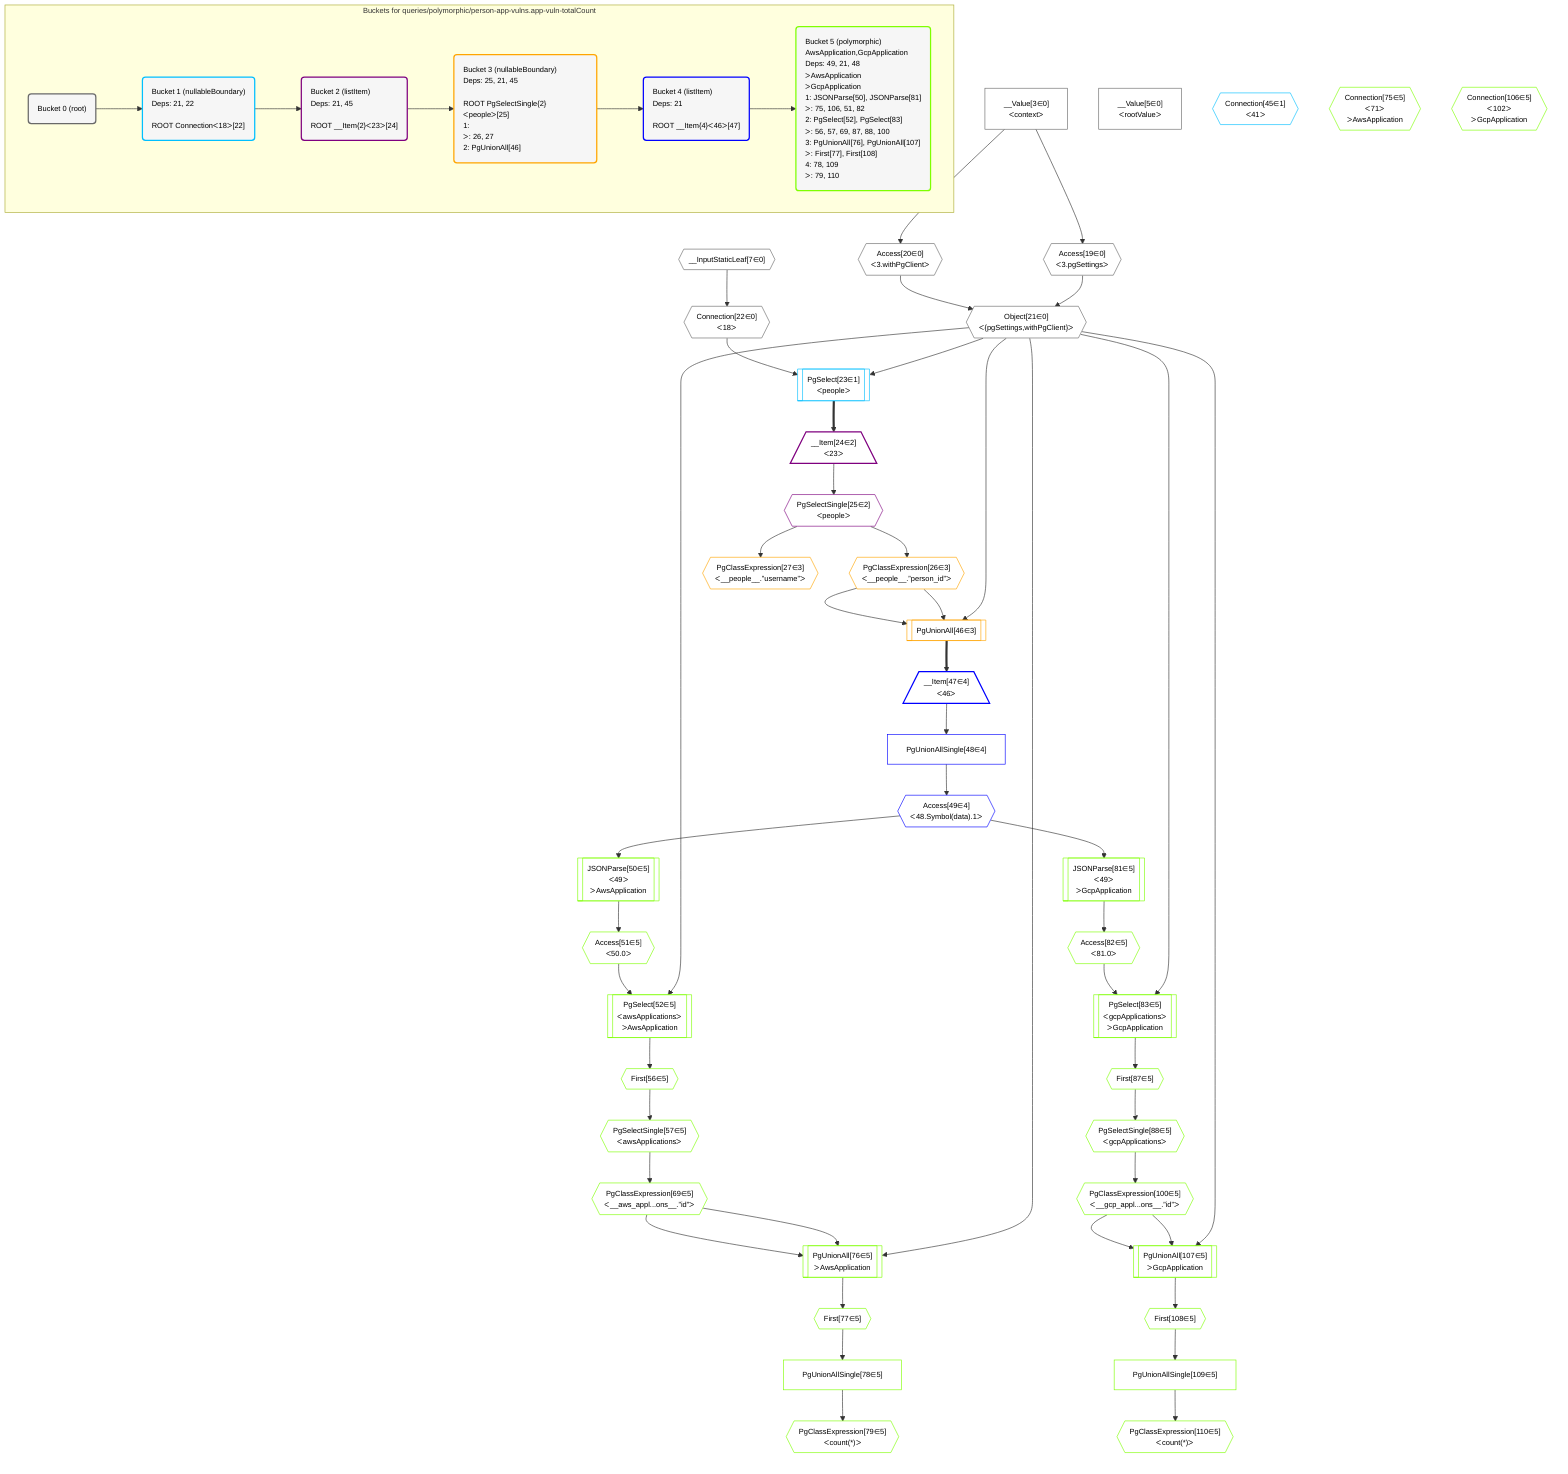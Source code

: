%%{init: {'themeVariables': { 'fontSize': '12px'}}}%%
graph TD
    classDef path fill:#eee,stroke:#000,color:#000
    classDef plan fill:#fff,stroke-width:1px,color:#000
    classDef itemplan fill:#fff,stroke-width:2px,color:#000
    classDef unbatchedplan fill:#dff,stroke-width:1px,color:#000
    classDef sideeffectplan fill:#fcc,stroke-width:2px,color:#000
    classDef bucket fill:#f6f6f6,color:#000,stroke-width:2px,text-align:left


    %% define steps
    __Value3["__Value[3∈0]<br />ᐸcontextᐳ"]:::plan
    __Value5["__Value[5∈0]<br />ᐸrootValueᐳ"]:::plan
    __InputStaticLeaf7{{"__InputStaticLeaf[7∈0]"}}:::plan
    Access19{{"Access[19∈0]<br />ᐸ3.pgSettingsᐳ"}}:::plan
    Access20{{"Access[20∈0]<br />ᐸ3.withPgClientᐳ"}}:::plan
    Object21{{"Object[21∈0]<br />ᐸ{pgSettings,withPgClient}ᐳ"}}:::plan
    Connection22{{"Connection[22∈0]<br />ᐸ18ᐳ"}}:::plan
    PgSelect23[["PgSelect[23∈1]<br />ᐸpeopleᐳ"]]:::plan
    __Item24[/"__Item[24∈2]<br />ᐸ23ᐳ"\]:::itemplan
    PgSelectSingle25{{"PgSelectSingle[25∈2]<br />ᐸpeopleᐳ"}}:::plan
    PgClassExpression26{{"PgClassExpression[26∈3]<br />ᐸ__people__.”person_id”ᐳ"}}:::plan
    PgClassExpression27{{"PgClassExpression[27∈3]<br />ᐸ__people__.”username”ᐳ"}}:::plan
    Connection45{{"Connection[45∈1]<br />ᐸ41ᐳ"}}:::plan
    PgUnionAll46[["PgUnionAll[46∈3]"]]:::plan
    __Item47[/"__Item[47∈4]<br />ᐸ46ᐳ"\]:::itemplan
    PgUnionAllSingle48["PgUnionAllSingle[48∈4]"]:::plan
    Access49{{"Access[49∈4]<br />ᐸ48.Symbol(data).1ᐳ"}}:::plan
    JSONParse50[["JSONParse[50∈5]<br />ᐸ49ᐳ<br />ᐳAwsApplication"]]:::plan
    Access51{{"Access[51∈5]<br />ᐸ50.0ᐳ"}}:::plan
    PgSelect52[["PgSelect[52∈5]<br />ᐸawsApplicationsᐳ<br />ᐳAwsApplication"]]:::plan
    First56{{"First[56∈5]"}}:::plan
    PgSelectSingle57{{"PgSelectSingle[57∈5]<br />ᐸawsApplicationsᐳ"}}:::plan
    PgClassExpression69{{"PgClassExpression[69∈5]<br />ᐸ__aws_appl...ons__.”id”ᐳ"}}:::plan
    Connection75{{"Connection[75∈5]<br />ᐸ71ᐳ<br />ᐳAwsApplication"}}:::plan
    PgUnionAll76[["PgUnionAll[76∈5]<br />ᐳAwsApplication"]]:::plan
    First77{{"First[77∈5]"}}:::plan
    PgUnionAllSingle78["PgUnionAllSingle[78∈5]"]:::plan
    PgClassExpression79{{"PgClassExpression[79∈5]<br />ᐸcount(*)ᐳ"}}:::plan
    JSONParse81[["JSONParse[81∈5]<br />ᐸ49ᐳ<br />ᐳGcpApplication"]]:::plan
    Access82{{"Access[82∈5]<br />ᐸ81.0ᐳ"}}:::plan
    PgSelect83[["PgSelect[83∈5]<br />ᐸgcpApplicationsᐳ<br />ᐳGcpApplication"]]:::plan
    First87{{"First[87∈5]"}}:::plan
    PgSelectSingle88{{"PgSelectSingle[88∈5]<br />ᐸgcpApplicationsᐳ"}}:::plan
    PgClassExpression100{{"PgClassExpression[100∈5]<br />ᐸ__gcp_appl...ons__.”id”ᐳ"}}:::plan
    Connection106{{"Connection[106∈5]<br />ᐸ102ᐳ<br />ᐳGcpApplication"}}:::plan
    PgUnionAll107[["PgUnionAll[107∈5]<br />ᐳGcpApplication"]]:::plan
    First108{{"First[108∈5]"}}:::plan
    PgUnionAllSingle109["PgUnionAllSingle[109∈5]"]:::plan
    PgClassExpression110{{"PgClassExpression[110∈5]<br />ᐸcount(*)ᐳ"}}:::plan

    %% plan dependencies
    __Value3 --> Access19
    __Value3 --> Access20
    Access19 & Access20 --> Object21
    __InputStaticLeaf7 --> Connection22
    Object21 & Connection22 --> PgSelect23
    PgSelect23 ==> __Item24
    __Item24 --> PgSelectSingle25
    PgSelectSingle25 --> PgClassExpression26
    PgSelectSingle25 --> PgClassExpression27
    Object21 & PgClassExpression26 & PgClassExpression26 --> PgUnionAll46
    PgUnionAll46 ==> __Item47
    __Item47 --> PgUnionAllSingle48
    PgUnionAllSingle48 --> Access49
    Access49 --> JSONParse50
    JSONParse50 --> Access51
    Object21 & Access51 --> PgSelect52
    PgSelect52 --> First56
    First56 --> PgSelectSingle57
    PgSelectSingle57 --> PgClassExpression69
    Object21 & PgClassExpression69 & PgClassExpression69 --> PgUnionAll76
    PgUnionAll76 --> First77
    First77 --> PgUnionAllSingle78
    PgUnionAllSingle78 --> PgClassExpression79
    Access49 --> JSONParse81
    JSONParse81 --> Access82
    Object21 & Access82 --> PgSelect83
    PgSelect83 --> First87
    First87 --> PgSelectSingle88
    PgSelectSingle88 --> PgClassExpression100
    Object21 & PgClassExpression100 & PgClassExpression100 --> PgUnionAll107
    PgUnionAll107 --> First108
    First108 --> PgUnionAllSingle109
    PgUnionAllSingle109 --> PgClassExpression110

    subgraph "Buckets for queries/polymorphic/person-app-vulns.app-vuln-totalCount"
    Bucket0("Bucket 0 (root)"):::bucket
    classDef bucket0 stroke:#696969
    class Bucket0,__Value3,__Value5,__InputStaticLeaf7,Access19,Access20,Object21,Connection22 bucket0
    Bucket1("Bucket 1 (nullableBoundary)<br />Deps: 21, 22<br /><br />ROOT Connectionᐸ18ᐳ[22]"):::bucket
    classDef bucket1 stroke:#00bfff
    class Bucket1,PgSelect23,Connection45 bucket1
    Bucket2("Bucket 2 (listItem)<br />Deps: 21, 45<br /><br />ROOT __Item{2}ᐸ23ᐳ[24]"):::bucket
    classDef bucket2 stroke:#7f007f
    class Bucket2,__Item24,PgSelectSingle25 bucket2
    Bucket3("Bucket 3 (nullableBoundary)<br />Deps: 25, 21, 45<br /><br />ROOT PgSelectSingle{2}ᐸpeopleᐳ[25]<br />1: <br />ᐳ: 26, 27<br />2: PgUnionAll[46]"):::bucket
    classDef bucket3 stroke:#ffa500
    class Bucket3,PgClassExpression26,PgClassExpression27,PgUnionAll46 bucket3
    Bucket4("Bucket 4 (listItem)<br />Deps: 21<br /><br />ROOT __Item{4}ᐸ46ᐳ[47]"):::bucket
    classDef bucket4 stroke:#0000ff
    class Bucket4,__Item47,PgUnionAllSingle48,Access49 bucket4
    Bucket5("Bucket 5 (polymorphic)<br />AwsApplication,GcpApplication<br />Deps: 49, 21, 48<br />ᐳAwsApplication<br />ᐳGcpApplication<br />1: JSONParse[50], JSONParse[81]<br />ᐳ: 75, 106, 51, 82<br />2: PgSelect[52], PgSelect[83]<br />ᐳ: 56, 57, 69, 87, 88, 100<br />3: PgUnionAll[76], PgUnionAll[107]<br />ᐳ: First[77], First[108]<br />4: 78, 109<br />ᐳ: 79, 110"):::bucket
    classDef bucket5 stroke:#7fff00
    class Bucket5,JSONParse50,Access51,PgSelect52,First56,PgSelectSingle57,PgClassExpression69,Connection75,PgUnionAll76,First77,PgUnionAllSingle78,PgClassExpression79,JSONParse81,Access82,PgSelect83,First87,PgSelectSingle88,PgClassExpression100,Connection106,PgUnionAll107,First108,PgUnionAllSingle109,PgClassExpression110 bucket5
    Bucket0 --> Bucket1
    Bucket1 --> Bucket2
    Bucket2 --> Bucket3
    Bucket3 --> Bucket4
    Bucket4 --> Bucket5
    end